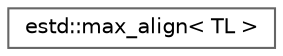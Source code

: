 digraph "Graphical Class Hierarchy"
{
 // LATEX_PDF_SIZE
  bgcolor="transparent";
  edge [fontname=Helvetica,fontsize=10,labelfontname=Helvetica,labelfontsize=10];
  node [fontname=Helvetica,fontsize=10,shape=box,height=0.2,width=0.4];
  rankdir="LR";
  Node0 [id="Node000000",label="estd::max_align\< TL \>",height=0.2,width=0.4,color="grey40", fillcolor="white", style="filled",URL="$d9/ded/structestd_1_1max__align.html",tooltip=" "];
}
